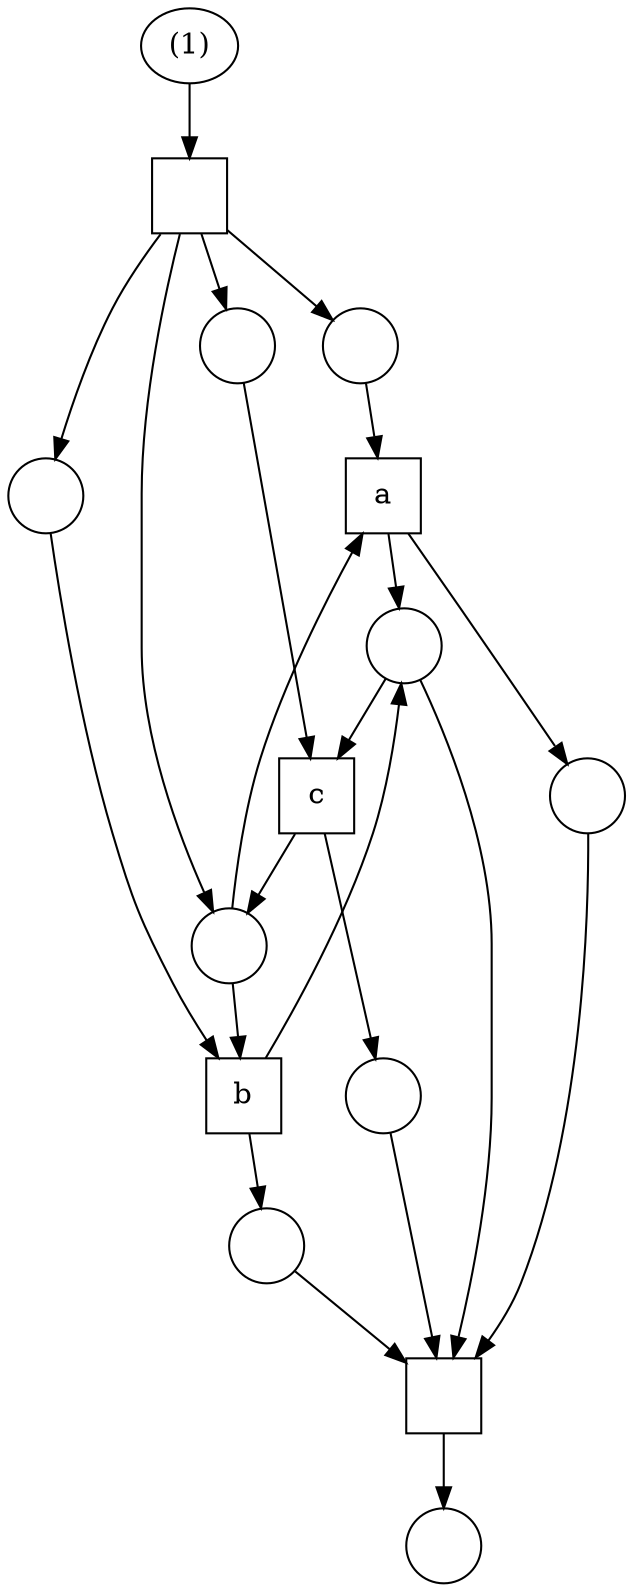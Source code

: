 digraph G {
    node [width=0.5];
x1912150 [label="",shape=box]
x1911c28 [label="a",shape=box]
x1911de0 [label="b",shape=box]
x1911ee8 [label="c",shape=box]
x1911ac8 [label=""]
x1911a70 [label=""]
x19120a0 [label=""]
x19120f8 [label=""]
x190fe18 [label=""]
x190f7e8 [label=""]
x190fc60 [label=""]
x190fa50 [label=""]
x190f9f8 [label=""]
x190f6e0 [label="(1)"]
x190faa8 [label="",shape=box]
x1911c28 -> x1911ac8 
x1911ac8 -> x1912150 
x1911c28 -> x1911a70 
x1911de0 -> x1911a70 
x1911a70 -> x1911ee8 
x1911a70 -> x1912150 
x1911ee8 -> x19120a0 
x19120a0 -> x1912150 
x1911de0 -> x19120f8 
x19120f8 -> x1912150 
x190fe18 -> x1911c28 
x190fe18 -> x1911de0 
x1911ee8 -> x190fe18 
x190f7e8 -> x1911c28 
x190fc60 -> x1911de0 
x190fa50 -> x1911ee8 
x1912150 -> x190f9f8 
x190f6e0 -> x190faa8 
x190faa8 -> x190f7e8 
x190faa8 -> x190fa50 
x190faa8 -> x190fc60 
x190faa8 -> x190fe18 
}

